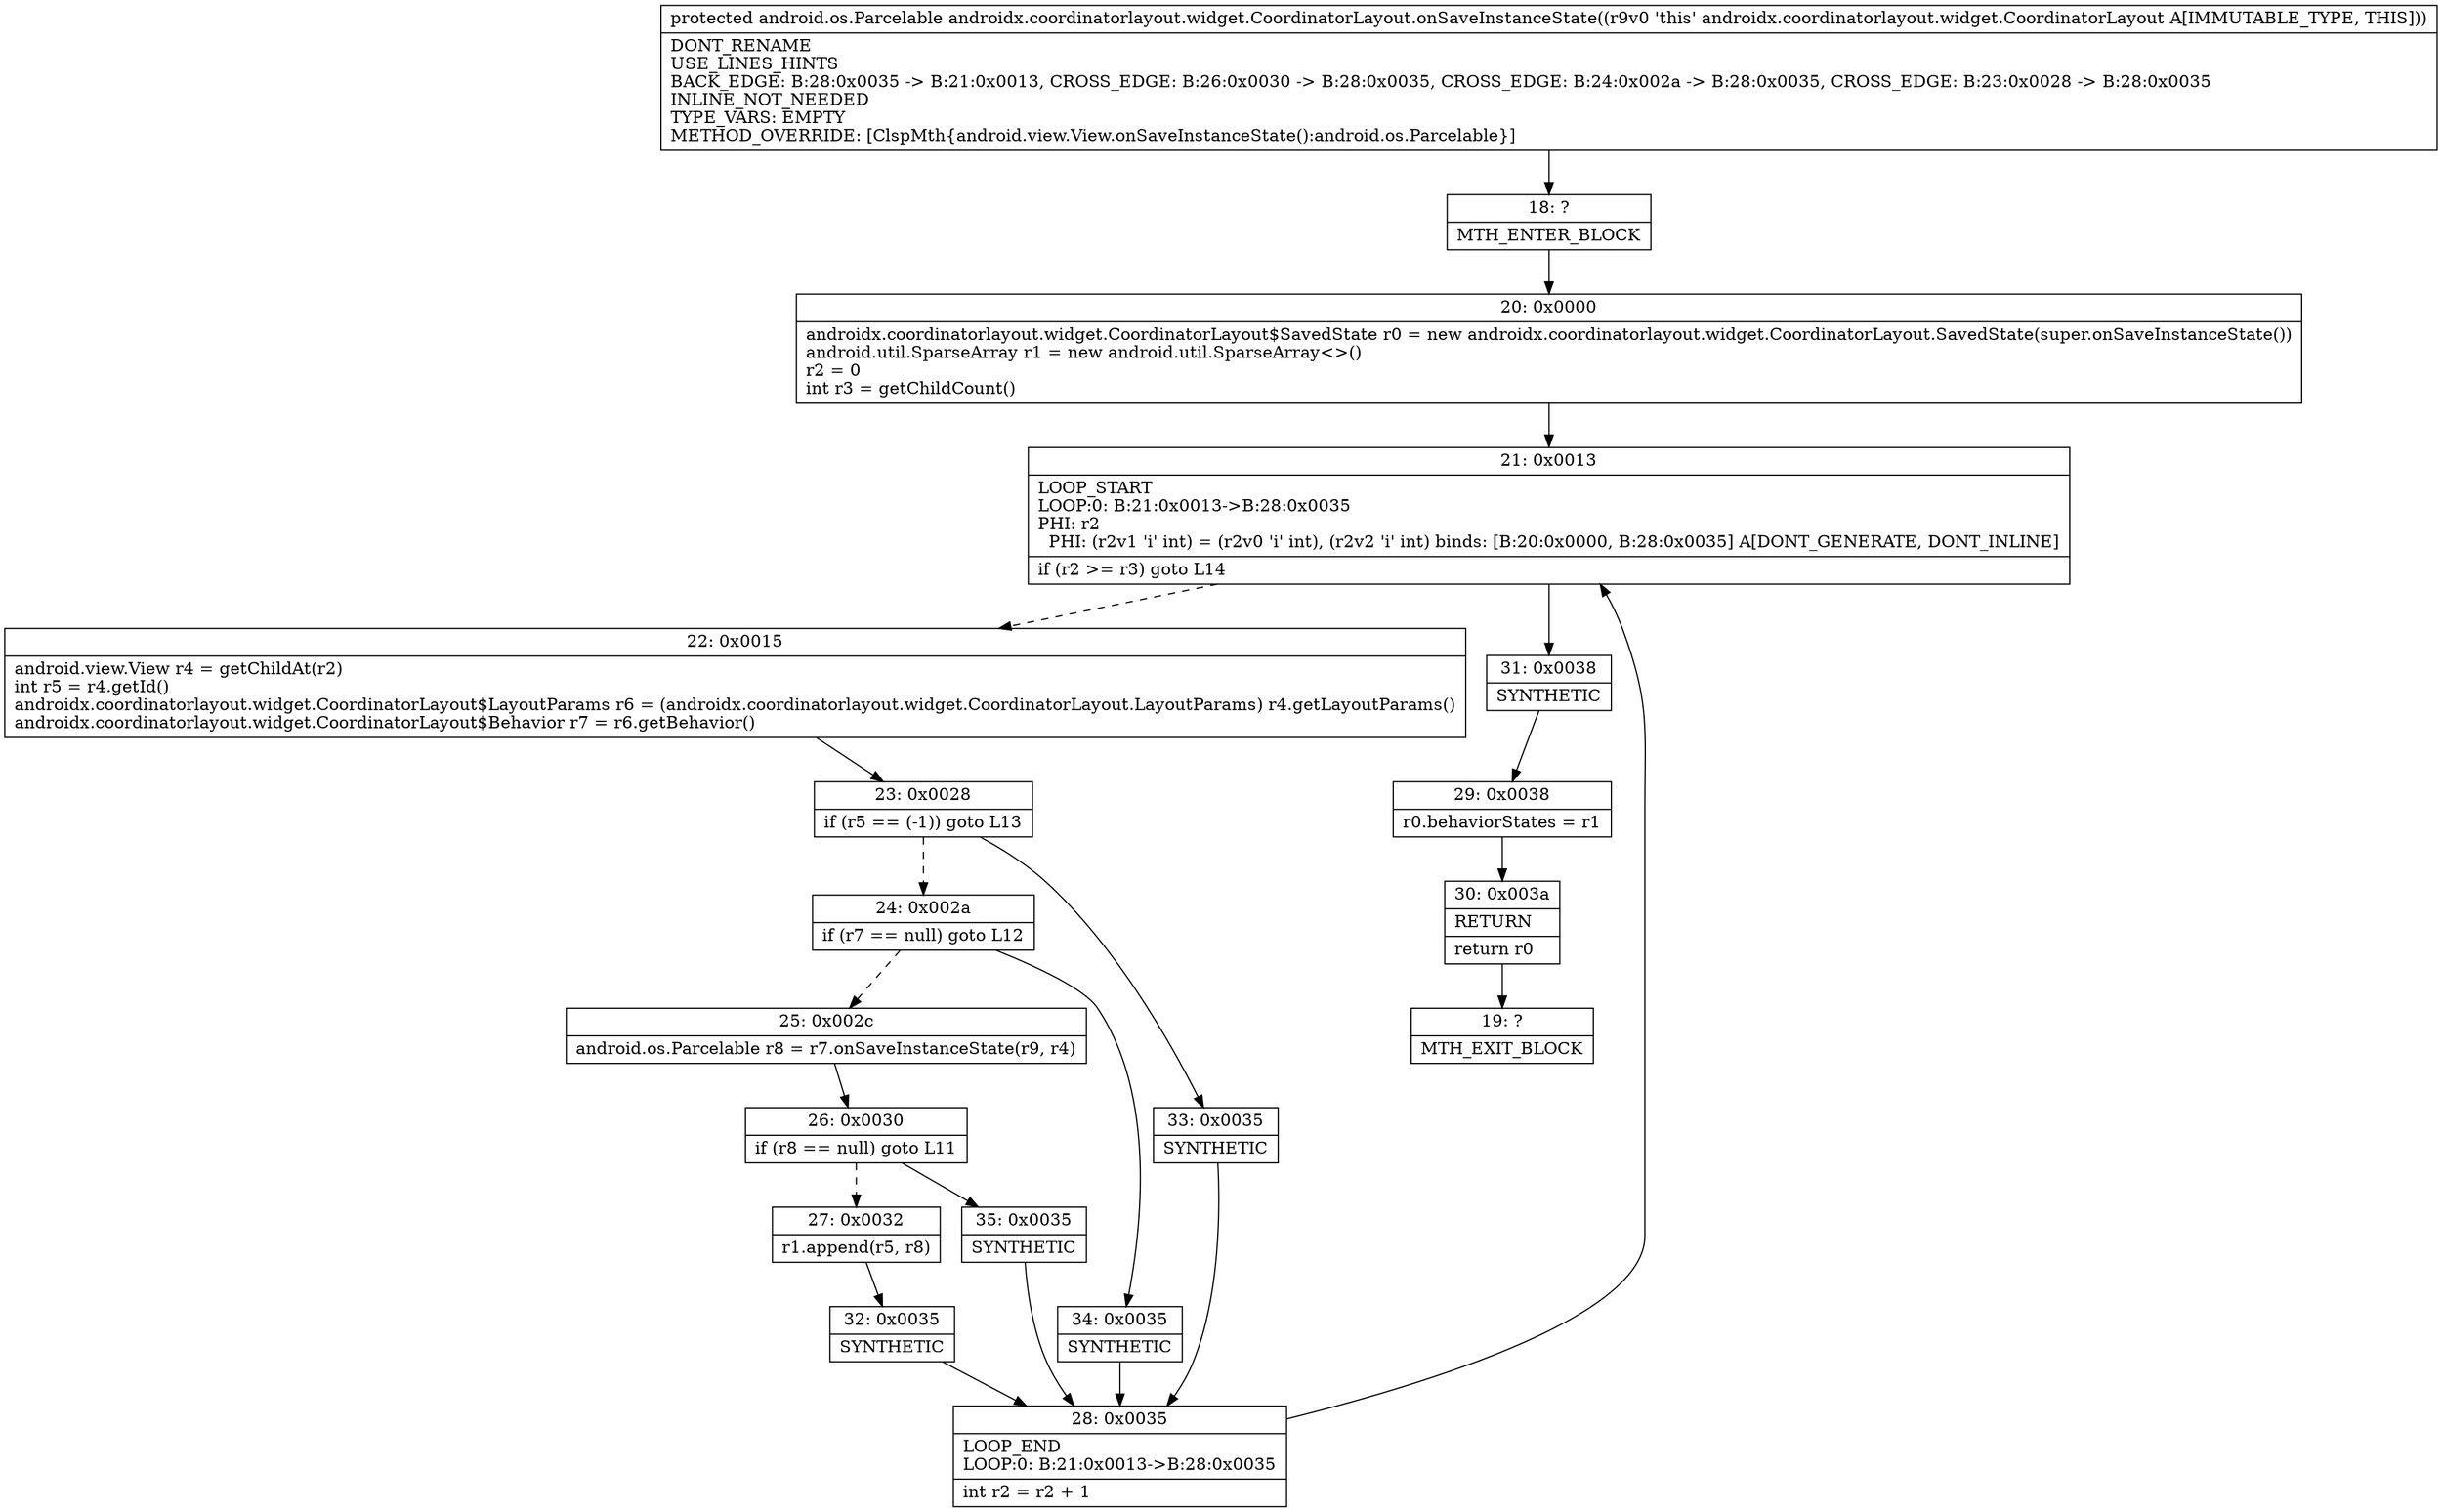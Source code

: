 digraph "CFG forandroidx.coordinatorlayout.widget.CoordinatorLayout.onSaveInstanceState()Landroid\/os\/Parcelable;" {
Node_18 [shape=record,label="{18\:\ ?|MTH_ENTER_BLOCK\l}"];
Node_20 [shape=record,label="{20\:\ 0x0000|androidx.coordinatorlayout.widget.CoordinatorLayout$SavedState r0 = new androidx.coordinatorlayout.widget.CoordinatorLayout.SavedState(super.onSaveInstanceState())\landroid.util.SparseArray r1 = new android.util.SparseArray\<\>()\lr2 = 0\lint r3 = getChildCount()\l}"];
Node_21 [shape=record,label="{21\:\ 0x0013|LOOP_START\lLOOP:0: B:21:0x0013\-\>B:28:0x0035\lPHI: r2 \l  PHI: (r2v1 'i' int) = (r2v0 'i' int), (r2v2 'i' int) binds: [B:20:0x0000, B:28:0x0035] A[DONT_GENERATE, DONT_INLINE]\l|if (r2 \>= r3) goto L14\l}"];
Node_22 [shape=record,label="{22\:\ 0x0015|android.view.View r4 = getChildAt(r2)\lint r5 = r4.getId()\landroidx.coordinatorlayout.widget.CoordinatorLayout$LayoutParams r6 = (androidx.coordinatorlayout.widget.CoordinatorLayout.LayoutParams) r4.getLayoutParams()\landroidx.coordinatorlayout.widget.CoordinatorLayout$Behavior r7 = r6.getBehavior()\l}"];
Node_23 [shape=record,label="{23\:\ 0x0028|if (r5 == (\-1)) goto L13\l}"];
Node_24 [shape=record,label="{24\:\ 0x002a|if (r7 == null) goto L12\l}"];
Node_25 [shape=record,label="{25\:\ 0x002c|android.os.Parcelable r8 = r7.onSaveInstanceState(r9, r4)\l}"];
Node_26 [shape=record,label="{26\:\ 0x0030|if (r8 == null) goto L11\l}"];
Node_27 [shape=record,label="{27\:\ 0x0032|r1.append(r5, r8)\l}"];
Node_32 [shape=record,label="{32\:\ 0x0035|SYNTHETIC\l}"];
Node_28 [shape=record,label="{28\:\ 0x0035|LOOP_END\lLOOP:0: B:21:0x0013\-\>B:28:0x0035\l|int r2 = r2 + 1\l}"];
Node_35 [shape=record,label="{35\:\ 0x0035|SYNTHETIC\l}"];
Node_34 [shape=record,label="{34\:\ 0x0035|SYNTHETIC\l}"];
Node_33 [shape=record,label="{33\:\ 0x0035|SYNTHETIC\l}"];
Node_31 [shape=record,label="{31\:\ 0x0038|SYNTHETIC\l}"];
Node_29 [shape=record,label="{29\:\ 0x0038|r0.behaviorStates = r1\l}"];
Node_30 [shape=record,label="{30\:\ 0x003a|RETURN\l|return r0\l}"];
Node_19 [shape=record,label="{19\:\ ?|MTH_EXIT_BLOCK\l}"];
MethodNode[shape=record,label="{protected android.os.Parcelable androidx.coordinatorlayout.widget.CoordinatorLayout.onSaveInstanceState((r9v0 'this' androidx.coordinatorlayout.widget.CoordinatorLayout A[IMMUTABLE_TYPE, THIS]))  | DONT_RENAME\lUSE_LINES_HINTS\lBACK_EDGE: B:28:0x0035 \-\> B:21:0x0013, CROSS_EDGE: B:26:0x0030 \-\> B:28:0x0035, CROSS_EDGE: B:24:0x002a \-\> B:28:0x0035, CROSS_EDGE: B:23:0x0028 \-\> B:28:0x0035\lINLINE_NOT_NEEDED\lTYPE_VARS: EMPTY\lMETHOD_OVERRIDE: [ClspMth\{android.view.View.onSaveInstanceState():android.os.Parcelable\}]\l}"];
MethodNode -> Node_18;Node_18 -> Node_20;
Node_20 -> Node_21;
Node_21 -> Node_22[style=dashed];
Node_21 -> Node_31;
Node_22 -> Node_23;
Node_23 -> Node_24[style=dashed];
Node_23 -> Node_33;
Node_24 -> Node_25[style=dashed];
Node_24 -> Node_34;
Node_25 -> Node_26;
Node_26 -> Node_27[style=dashed];
Node_26 -> Node_35;
Node_27 -> Node_32;
Node_32 -> Node_28;
Node_28 -> Node_21;
Node_35 -> Node_28;
Node_34 -> Node_28;
Node_33 -> Node_28;
Node_31 -> Node_29;
Node_29 -> Node_30;
Node_30 -> Node_19;
}

